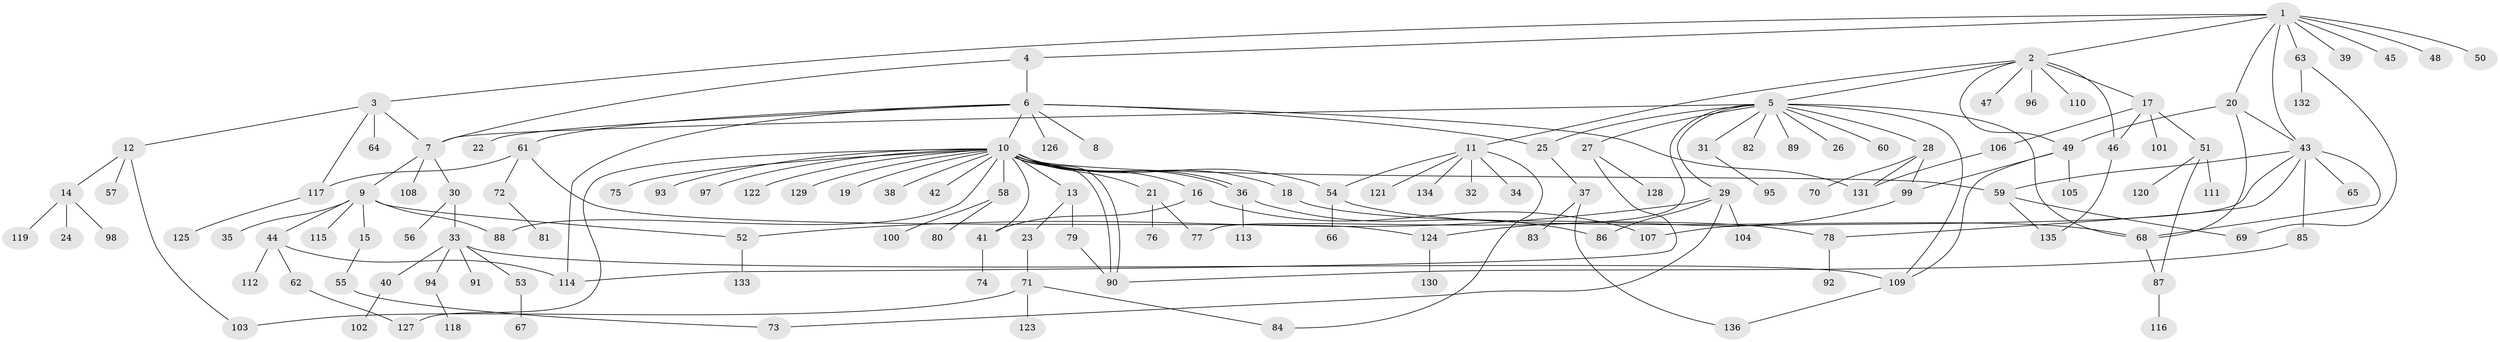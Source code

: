 // Generated by graph-tools (version 1.1) at 2025/01/03/09/25 03:01:41]
// undirected, 136 vertices, 174 edges
graph export_dot {
graph [start="1"]
  node [color=gray90,style=filled];
  1;
  2;
  3;
  4;
  5;
  6;
  7;
  8;
  9;
  10;
  11;
  12;
  13;
  14;
  15;
  16;
  17;
  18;
  19;
  20;
  21;
  22;
  23;
  24;
  25;
  26;
  27;
  28;
  29;
  30;
  31;
  32;
  33;
  34;
  35;
  36;
  37;
  38;
  39;
  40;
  41;
  42;
  43;
  44;
  45;
  46;
  47;
  48;
  49;
  50;
  51;
  52;
  53;
  54;
  55;
  56;
  57;
  58;
  59;
  60;
  61;
  62;
  63;
  64;
  65;
  66;
  67;
  68;
  69;
  70;
  71;
  72;
  73;
  74;
  75;
  76;
  77;
  78;
  79;
  80;
  81;
  82;
  83;
  84;
  85;
  86;
  87;
  88;
  89;
  90;
  91;
  92;
  93;
  94;
  95;
  96;
  97;
  98;
  99;
  100;
  101;
  102;
  103;
  104;
  105;
  106;
  107;
  108;
  109;
  110;
  111;
  112;
  113;
  114;
  115;
  116;
  117;
  118;
  119;
  120;
  121;
  122;
  123;
  124;
  125;
  126;
  127;
  128;
  129;
  130;
  131;
  132;
  133;
  134;
  135;
  136;
  1 -- 2;
  1 -- 3;
  1 -- 4;
  1 -- 20;
  1 -- 39;
  1 -- 43;
  1 -- 45;
  1 -- 48;
  1 -- 50;
  1 -- 63;
  2 -- 5;
  2 -- 11;
  2 -- 17;
  2 -- 46;
  2 -- 47;
  2 -- 49;
  2 -- 96;
  2 -- 110;
  3 -- 7;
  3 -- 12;
  3 -- 64;
  3 -- 117;
  4 -- 6;
  4 -- 7;
  5 -- 7;
  5 -- 25;
  5 -- 26;
  5 -- 27;
  5 -- 28;
  5 -- 29;
  5 -- 31;
  5 -- 60;
  5 -- 68;
  5 -- 77;
  5 -- 82;
  5 -- 89;
  5 -- 109;
  6 -- 8;
  6 -- 10;
  6 -- 22;
  6 -- 25;
  6 -- 61;
  6 -- 114;
  6 -- 126;
  6 -- 131;
  7 -- 9;
  7 -- 30;
  7 -- 108;
  9 -- 15;
  9 -- 35;
  9 -- 44;
  9 -- 52;
  9 -- 88;
  9 -- 115;
  10 -- 13;
  10 -- 16;
  10 -- 18;
  10 -- 19;
  10 -- 21;
  10 -- 36;
  10 -- 36;
  10 -- 38;
  10 -- 41;
  10 -- 42;
  10 -- 54;
  10 -- 58;
  10 -- 59;
  10 -- 75;
  10 -- 88;
  10 -- 90;
  10 -- 90;
  10 -- 93;
  10 -- 97;
  10 -- 122;
  10 -- 127;
  10 -- 129;
  11 -- 32;
  11 -- 34;
  11 -- 54;
  11 -- 84;
  11 -- 121;
  11 -- 134;
  12 -- 14;
  12 -- 57;
  12 -- 103;
  13 -- 23;
  13 -- 79;
  14 -- 24;
  14 -- 98;
  14 -- 119;
  15 -- 55;
  16 -- 41;
  16 -- 107;
  17 -- 46;
  17 -- 51;
  17 -- 101;
  17 -- 106;
  18 -- 78;
  20 -- 43;
  20 -- 49;
  20 -- 68;
  21 -- 76;
  21 -- 77;
  23 -- 71;
  25 -- 37;
  27 -- 114;
  27 -- 128;
  28 -- 70;
  28 -- 99;
  28 -- 131;
  29 -- 52;
  29 -- 73;
  29 -- 86;
  29 -- 104;
  30 -- 33;
  30 -- 56;
  31 -- 95;
  33 -- 40;
  33 -- 53;
  33 -- 91;
  33 -- 94;
  33 -- 109;
  36 -- 86;
  36 -- 113;
  37 -- 83;
  37 -- 136;
  40 -- 102;
  41 -- 74;
  43 -- 59;
  43 -- 65;
  43 -- 68;
  43 -- 78;
  43 -- 85;
  43 -- 107;
  44 -- 62;
  44 -- 112;
  44 -- 114;
  46 -- 135;
  49 -- 99;
  49 -- 105;
  49 -- 109;
  51 -- 87;
  51 -- 111;
  51 -- 120;
  52 -- 133;
  53 -- 67;
  54 -- 66;
  54 -- 68;
  55 -- 73;
  58 -- 80;
  58 -- 100;
  59 -- 69;
  59 -- 135;
  61 -- 72;
  61 -- 117;
  61 -- 124;
  62 -- 127;
  63 -- 69;
  63 -- 132;
  68 -- 87;
  71 -- 84;
  71 -- 103;
  71 -- 123;
  72 -- 81;
  78 -- 92;
  79 -- 90;
  85 -- 90;
  87 -- 116;
  94 -- 118;
  99 -- 124;
  106 -- 131;
  109 -- 136;
  117 -- 125;
  124 -- 130;
}
